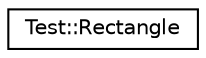 digraph "Graphical Class Hierarchy"
{
  edge [fontname="Helvetica",fontsize="10",labelfontname="Helvetica",labelfontsize="10"];
  node [fontname="Helvetica",fontsize="10",shape=record];
  rankdir="LR";
  Node1 [label="Test::Rectangle",height=0.2,width=0.4,color="black", fillcolor="white", style="filled",URL="$class_test_1_1_rectangle.html"];
}
